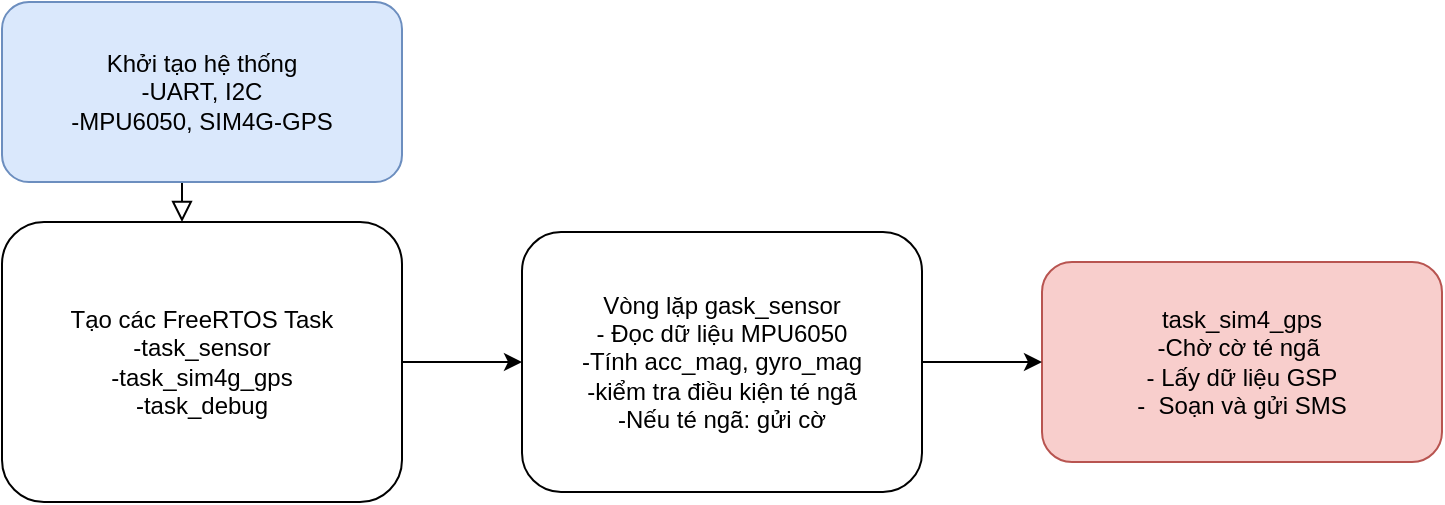 <mxfile version="26.2.2">
  <diagram id="C5RBs43oDa-KdzZeNtuy" name="Page-1">
    <mxGraphModel dx="874" dy="537" grid="1" gridSize="10" guides="1" tooltips="1" connect="1" arrows="1" fold="1" page="1" pageScale="1" pageWidth="827" pageHeight="1169" math="0" shadow="0">
      <root>
        <mxCell id="WIyWlLk6GJQsqaUBKTNV-0" />
        <mxCell id="WIyWlLk6GJQsqaUBKTNV-1" parent="WIyWlLk6GJQsqaUBKTNV-0" />
        <mxCell id="WIyWlLk6GJQsqaUBKTNV-2" value="" style="rounded=0;html=1;jettySize=auto;orthogonalLoop=1;fontSize=11;endArrow=block;endFill=0;endSize=8;strokeWidth=1;shadow=0;labelBackgroundColor=none;edgeStyle=orthogonalEdgeStyle;" parent="WIyWlLk6GJQsqaUBKTNV-1" source="WIyWlLk6GJQsqaUBKTNV-3" target="KLD2KbAo3JPnQQGyqOvM-0" edge="1">
          <mxGeometry relative="1" as="geometry">
            <mxPoint x="220" y="170" as="targetPoint" />
            <Array as="points">
              <mxPoint x="250" y="150" />
              <mxPoint x="250" y="150" />
            </Array>
          </mxGeometry>
        </mxCell>
        <mxCell id="WIyWlLk6GJQsqaUBKTNV-3" value="Khởi tạo hệ thống&lt;div&gt;-UART, I2C&lt;/div&gt;&lt;div&gt;-MPU6050, SIM4G-GPS&lt;/div&gt;" style="rounded=1;whiteSpace=wrap;html=1;fontSize=12;glass=0;strokeWidth=1;shadow=0;fillColor=#dae8fc;strokeColor=#6c8ebf;" parent="WIyWlLk6GJQsqaUBKTNV-1" vertex="1">
          <mxGeometry x="160" y="50" width="200" height="90" as="geometry" />
        </mxCell>
        <mxCell id="WIyWlLk6GJQsqaUBKTNV-11" value="task_sim4_gps&lt;div&gt;-Chờ cờ té ngã&amp;nbsp;&lt;/div&gt;&lt;div&gt;- Lấy dữ liệu GSP&lt;/div&gt;&lt;div&gt;-&amp;nbsp; Soạn và gửi SMS&lt;/div&gt;" style="rounded=1;whiteSpace=wrap;html=1;fontSize=12;glass=0;strokeWidth=1;shadow=0;fillColor=#f8cecc;strokeColor=#b85450;" parent="WIyWlLk6GJQsqaUBKTNV-1" vertex="1">
          <mxGeometry x="680" y="180" width="200" height="100" as="geometry" />
        </mxCell>
        <mxCell id="KLD2KbAo3JPnQQGyqOvM-2" value="" style="edgeStyle=orthogonalEdgeStyle;rounded=0;orthogonalLoop=1;jettySize=auto;html=1;" parent="WIyWlLk6GJQsqaUBKTNV-1" source="KLD2KbAo3JPnQQGyqOvM-0" target="KLD2KbAo3JPnQQGyqOvM-1" edge="1">
          <mxGeometry relative="1" as="geometry" />
        </mxCell>
        <mxCell id="KLD2KbAo3JPnQQGyqOvM-0" value="Tạo các FreeRTOS Task&lt;div&gt;-task_sensor&lt;/div&gt;&lt;div&gt;-task_sim4g_gps&lt;/div&gt;&lt;div&gt;-task_debug&lt;/div&gt;" style="rounded=1;whiteSpace=wrap;html=1;" parent="WIyWlLk6GJQsqaUBKTNV-1" vertex="1">
          <mxGeometry x="160" y="160" width="200" height="140" as="geometry" />
        </mxCell>
        <mxCell id="-XgbAZ3pH1wNMH41vLQ1-0" value="" style="edgeStyle=orthogonalEdgeStyle;rounded=0;orthogonalLoop=1;jettySize=auto;html=1;" edge="1" parent="WIyWlLk6GJQsqaUBKTNV-1" source="KLD2KbAo3JPnQQGyqOvM-1" target="WIyWlLk6GJQsqaUBKTNV-11">
          <mxGeometry relative="1" as="geometry" />
        </mxCell>
        <mxCell id="KLD2KbAo3JPnQQGyqOvM-1" value="Vòng lặp gask_sensor&lt;div&gt;- Đọc dữ liệu MPU6050&lt;/div&gt;&lt;div&gt;-Tính acc_mag, gyro_mag&lt;/div&gt;&lt;div&gt;-kiểm tra điều kiện té ngã&lt;/div&gt;&lt;div&gt;-Nếu té ngã: gửi cờ&lt;/div&gt;" style="rounded=1;whiteSpace=wrap;html=1;" parent="WIyWlLk6GJQsqaUBKTNV-1" vertex="1">
          <mxGeometry x="420" y="165" width="200" height="130" as="geometry" />
        </mxCell>
      </root>
    </mxGraphModel>
  </diagram>
</mxfile>
